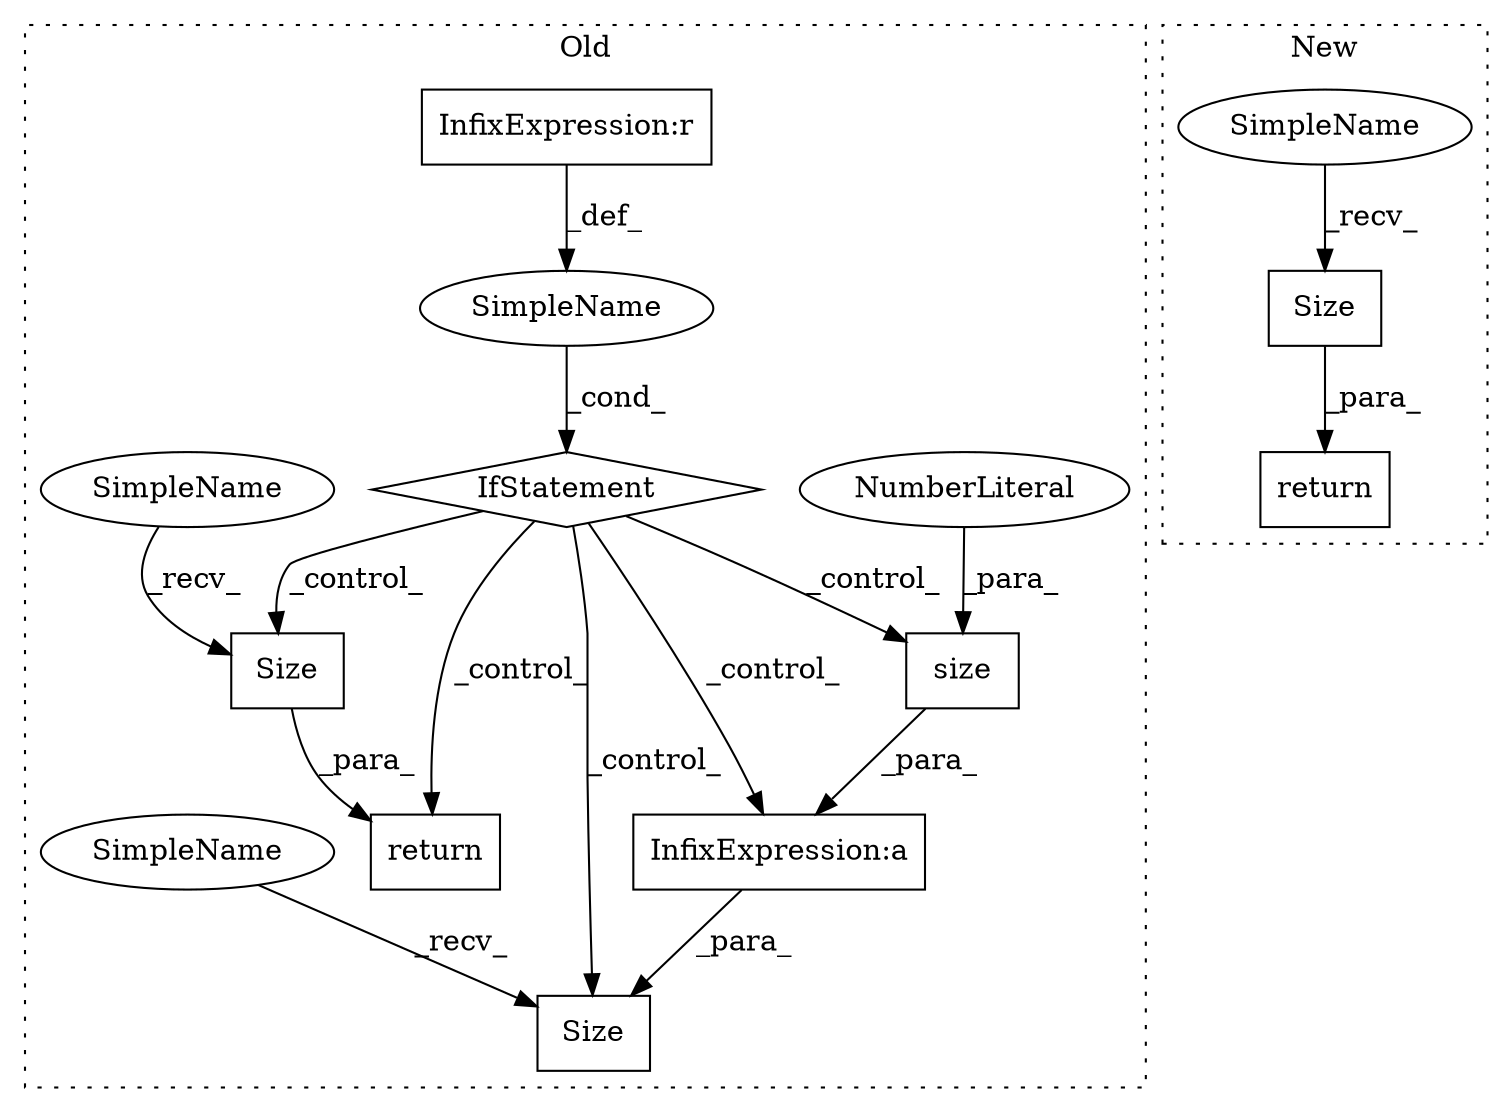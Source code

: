 digraph G {
subgraph cluster0 {
1 [label="IfStatement" a="25" s="1734,1761" l="4,2" shape="diamond"];
3 [label="InfixExpression:r" a="27" s="1753" l="4" shape="box"];
4 [label="SimpleName" a="42" s="" l="" shape="ellipse"];
5 [label="size" a="32" s="1930,1936" l="5,1" shape="box"];
6 [label="NumberLiteral" a="34" s="1935" l="1" shape="ellipse"];
7 [label="Size" a="32" s="1977,2094" l="12,2" shape="box"];
8 [label="InfixExpression:a" a="27" s="1937" l="3" shape="box"];
9 [label="Size" a="32" s="1784,1867" l="12,2" shape="box"];
10 [label="return" a="41" s="1771" l="7" shape="box"];
12 [label="SimpleName" a="42" s="1778" l="5" shape="ellipse"];
13 [label="SimpleName" a="42" s="1971" l="5" shape="ellipse"];
label = "Old";
style="dotted";
}
subgraph cluster1 {
2 [label="Size" a="32" s="1516,1526" l="5,1" shape="box"];
11 [label="return" a="41" s="1503" l="7" shape="box"];
14 [label="SimpleName" a="42" s="1510" l="5" shape="ellipse"];
label = "New";
style="dotted";
}
1 -> 5 [label="_control_"];
1 -> 7 [label="_control_"];
1 -> 10 [label="_control_"];
1 -> 9 [label="_control_"];
1 -> 8 [label="_control_"];
2 -> 11 [label="_para_"];
3 -> 4 [label="_def_"];
4 -> 1 [label="_cond_"];
5 -> 8 [label="_para_"];
6 -> 5 [label="_para_"];
8 -> 7 [label="_para_"];
9 -> 10 [label="_para_"];
12 -> 9 [label="_recv_"];
13 -> 7 [label="_recv_"];
14 -> 2 [label="_recv_"];
}
